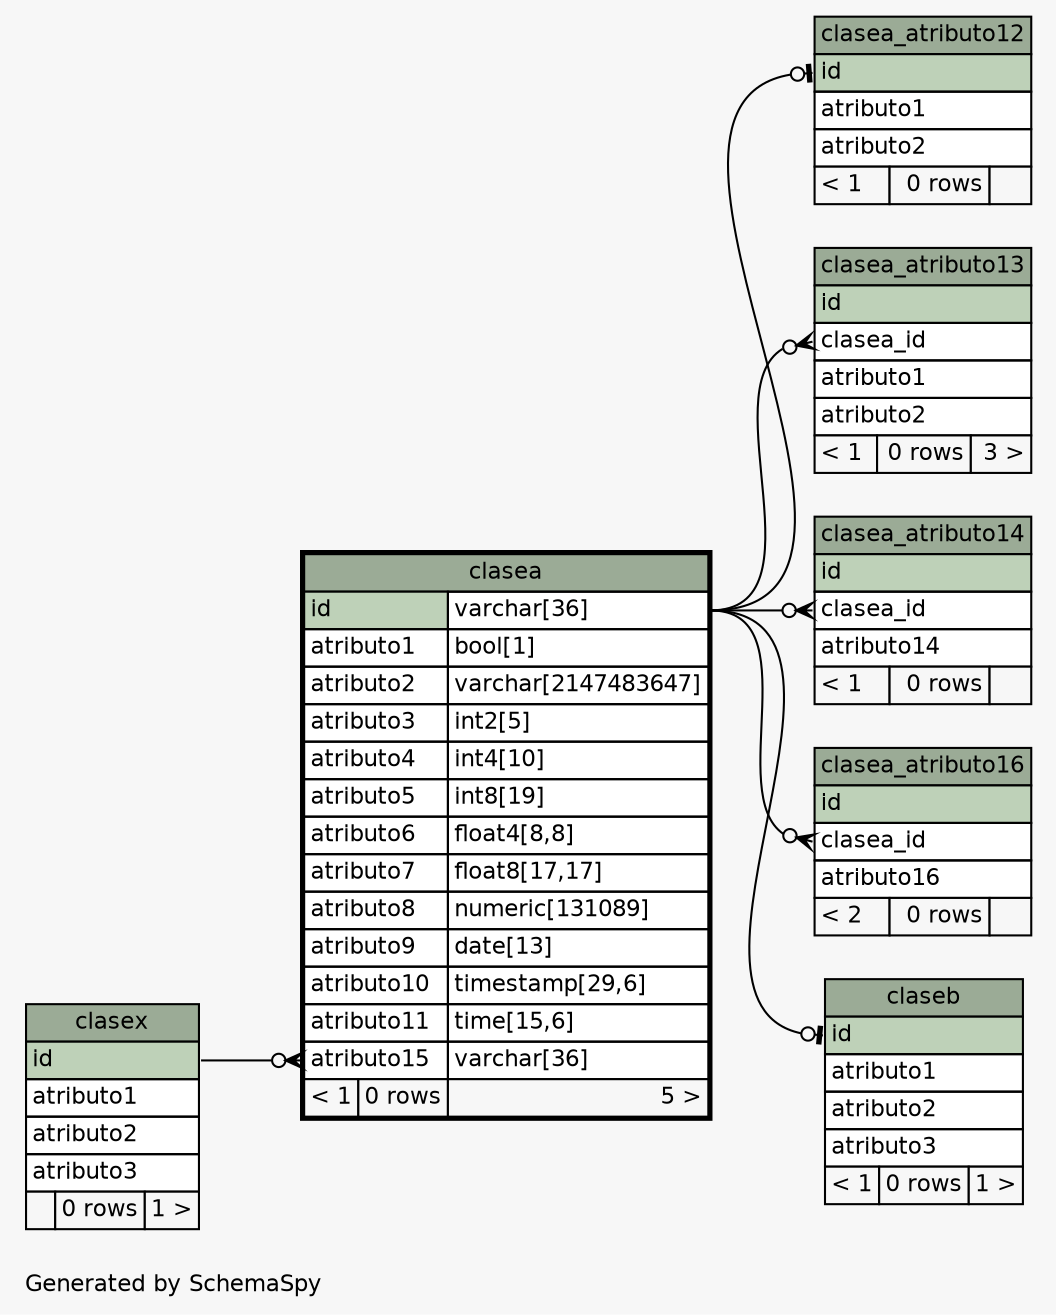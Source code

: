 // dot 2.38.0 on Windows 10 10.0
// SchemaSpy rev 590
digraph "oneDegreeRelationshipsDiagram" {
  graph [
    rankdir="RL"
    bgcolor="#f7f7f7"
    label="\nGenerated by SchemaSpy"
    labeljust="l"
    nodesep="0.18"
    ranksep="0.46"
    fontname="Helvetica"
    fontsize="11"
  ];
  node [
    fontname="Helvetica"
    fontsize="11"
    shape="plaintext"
  ];
  edge [
    arrowsize="0.8"
  ];
  "clasea":"atributo15":w -> "clasex":"id":e [arrowhead=none dir=back arrowtail=crowodot];
  "clasea_atributo12":"id":w -> "clasea":"id.type":e [arrowhead=none dir=back arrowtail=teeodot];
  "clasea_atributo13":"clasea_id":w -> "clasea":"id.type":e [arrowhead=none dir=back arrowtail=crowodot];
  "clasea_atributo14":"clasea_id":w -> "clasea":"id.type":e [arrowhead=none dir=back arrowtail=crowodot];
  "clasea_atributo16":"clasea_id":w -> "clasea":"id.type":e [arrowhead=none dir=back arrowtail=crowodot];
  "claseb":"id":w -> "clasea":"id.type":e [arrowhead=none dir=back arrowtail=teeodot];
  "clasea" [
    label=<
    <TABLE BORDER="2" CELLBORDER="1" CELLSPACING="0" BGCOLOR="#ffffff">
      <TR><TD COLSPAN="3" BGCOLOR="#9bab96" ALIGN="CENTER">clasea</TD></TR>
      <TR><TD PORT="id" COLSPAN="2" BGCOLOR="#bed1b8" ALIGN="LEFT">id</TD><TD PORT="id.type" ALIGN="LEFT">varchar[36]</TD></TR>
      <TR><TD PORT="atributo1" COLSPAN="2" ALIGN="LEFT">atributo1</TD><TD PORT="atributo1.type" ALIGN="LEFT">bool[1]</TD></TR>
      <TR><TD PORT="atributo2" COLSPAN="2" ALIGN="LEFT">atributo2</TD><TD PORT="atributo2.type" ALIGN="LEFT">varchar[2147483647]</TD></TR>
      <TR><TD PORT="atributo3" COLSPAN="2" ALIGN="LEFT">atributo3</TD><TD PORT="atributo3.type" ALIGN="LEFT">int2[5]</TD></TR>
      <TR><TD PORT="atributo4" COLSPAN="2" ALIGN="LEFT">atributo4</TD><TD PORT="atributo4.type" ALIGN="LEFT">int4[10]</TD></TR>
      <TR><TD PORT="atributo5" COLSPAN="2" ALIGN="LEFT">atributo5</TD><TD PORT="atributo5.type" ALIGN="LEFT">int8[19]</TD></TR>
      <TR><TD PORT="atributo6" COLSPAN="2" ALIGN="LEFT">atributo6</TD><TD PORT="atributo6.type" ALIGN="LEFT">float4[8,8]</TD></TR>
      <TR><TD PORT="atributo7" COLSPAN="2" ALIGN="LEFT">atributo7</TD><TD PORT="atributo7.type" ALIGN="LEFT">float8[17,17]</TD></TR>
      <TR><TD PORT="atributo8" COLSPAN="2" ALIGN="LEFT">atributo8</TD><TD PORT="atributo8.type" ALIGN="LEFT">numeric[131089]</TD></TR>
      <TR><TD PORT="atributo9" COLSPAN="2" ALIGN="LEFT">atributo9</TD><TD PORT="atributo9.type" ALIGN="LEFT">date[13]</TD></TR>
      <TR><TD PORT="atributo10" COLSPAN="2" ALIGN="LEFT">atributo10</TD><TD PORT="atributo10.type" ALIGN="LEFT">timestamp[29,6]</TD></TR>
      <TR><TD PORT="atributo11" COLSPAN="2" ALIGN="LEFT">atributo11</TD><TD PORT="atributo11.type" ALIGN="LEFT">time[15,6]</TD></TR>
      <TR><TD PORT="atributo15" COLSPAN="2" ALIGN="LEFT">atributo15</TD><TD PORT="atributo15.type" ALIGN="LEFT">varchar[36]</TD></TR>
      <TR><TD ALIGN="LEFT" BGCOLOR="#f7f7f7">&lt; 1</TD><TD ALIGN="RIGHT" BGCOLOR="#f7f7f7">0 rows</TD><TD ALIGN="RIGHT" BGCOLOR="#f7f7f7">5 &gt;</TD></TR>
    </TABLE>>
    URL="clasea.html"
    tooltip="clasea"
  ];
  "clasea_atributo12" [
    label=<
    <TABLE BORDER="0" CELLBORDER="1" CELLSPACING="0" BGCOLOR="#ffffff">
      <TR><TD COLSPAN="3" BGCOLOR="#9bab96" ALIGN="CENTER">clasea_atributo12</TD></TR>
      <TR><TD PORT="id" COLSPAN="3" BGCOLOR="#bed1b8" ALIGN="LEFT">id</TD></TR>
      <TR><TD PORT="atributo1" COLSPAN="3" ALIGN="LEFT">atributo1</TD></TR>
      <TR><TD PORT="atributo2" COLSPAN="3" ALIGN="LEFT">atributo2</TD></TR>
      <TR><TD ALIGN="LEFT" BGCOLOR="#f7f7f7">&lt; 1</TD><TD ALIGN="RIGHT" BGCOLOR="#f7f7f7">0 rows</TD><TD ALIGN="RIGHT" BGCOLOR="#f7f7f7">  </TD></TR>
    </TABLE>>
    URL="clasea_atributo12.html"
    tooltip="clasea_atributo12"
  ];
  "clasea_atributo13" [
    label=<
    <TABLE BORDER="0" CELLBORDER="1" CELLSPACING="0" BGCOLOR="#ffffff">
      <TR><TD COLSPAN="3" BGCOLOR="#9bab96" ALIGN="CENTER">clasea_atributo13</TD></TR>
      <TR><TD PORT="id" COLSPAN="3" BGCOLOR="#bed1b8" ALIGN="LEFT">id</TD></TR>
      <TR><TD PORT="clasea_id" COLSPAN="3" ALIGN="LEFT">clasea_id</TD></TR>
      <TR><TD PORT="atributo1" COLSPAN="3" ALIGN="LEFT">atributo1</TD></TR>
      <TR><TD PORT="atributo2" COLSPAN="3" ALIGN="LEFT">atributo2</TD></TR>
      <TR><TD ALIGN="LEFT" BGCOLOR="#f7f7f7">&lt; 1</TD><TD ALIGN="RIGHT" BGCOLOR="#f7f7f7">0 rows</TD><TD ALIGN="RIGHT" BGCOLOR="#f7f7f7">3 &gt;</TD></TR>
    </TABLE>>
    URL="clasea_atributo13.html"
    tooltip="clasea_atributo13"
  ];
  "clasea_atributo14" [
    label=<
    <TABLE BORDER="0" CELLBORDER="1" CELLSPACING="0" BGCOLOR="#ffffff">
      <TR><TD COLSPAN="3" BGCOLOR="#9bab96" ALIGN="CENTER">clasea_atributo14</TD></TR>
      <TR><TD PORT="id" COLSPAN="3" BGCOLOR="#bed1b8" ALIGN="LEFT">id</TD></TR>
      <TR><TD PORT="clasea_id" COLSPAN="3" ALIGN="LEFT">clasea_id</TD></TR>
      <TR><TD PORT="atributo14" COLSPAN="3" ALIGN="LEFT">atributo14</TD></TR>
      <TR><TD ALIGN="LEFT" BGCOLOR="#f7f7f7">&lt; 1</TD><TD ALIGN="RIGHT" BGCOLOR="#f7f7f7">0 rows</TD><TD ALIGN="RIGHT" BGCOLOR="#f7f7f7">  </TD></TR>
    </TABLE>>
    URL="clasea_atributo14.html"
    tooltip="clasea_atributo14"
  ];
  "clasea_atributo16" [
    label=<
    <TABLE BORDER="0" CELLBORDER="1" CELLSPACING="0" BGCOLOR="#ffffff">
      <TR><TD COLSPAN="3" BGCOLOR="#9bab96" ALIGN="CENTER">clasea_atributo16</TD></TR>
      <TR><TD PORT="id" COLSPAN="3" BGCOLOR="#bed1b8" ALIGN="LEFT">id</TD></TR>
      <TR><TD PORT="clasea_id" COLSPAN="3" ALIGN="LEFT">clasea_id</TD></TR>
      <TR><TD PORT="atributo16" COLSPAN="3" ALIGN="LEFT">atributo16</TD></TR>
      <TR><TD ALIGN="LEFT" BGCOLOR="#f7f7f7">&lt; 2</TD><TD ALIGN="RIGHT" BGCOLOR="#f7f7f7">0 rows</TD><TD ALIGN="RIGHT" BGCOLOR="#f7f7f7">  </TD></TR>
    </TABLE>>
    URL="clasea_atributo16.html"
    tooltip="clasea_atributo16"
  ];
  "claseb" [
    label=<
    <TABLE BORDER="0" CELLBORDER="1" CELLSPACING="0" BGCOLOR="#ffffff">
      <TR><TD COLSPAN="3" BGCOLOR="#9bab96" ALIGN="CENTER">claseb</TD></TR>
      <TR><TD PORT="id" COLSPAN="3" BGCOLOR="#bed1b8" ALIGN="LEFT">id</TD></TR>
      <TR><TD PORT="atributo1" COLSPAN="3" ALIGN="LEFT">atributo1</TD></TR>
      <TR><TD PORT="atributo2" COLSPAN="3" ALIGN="LEFT">atributo2</TD></TR>
      <TR><TD PORT="atributo3" COLSPAN="3" ALIGN="LEFT">atributo3</TD></TR>
      <TR><TD ALIGN="LEFT" BGCOLOR="#f7f7f7">&lt; 1</TD><TD ALIGN="RIGHT" BGCOLOR="#f7f7f7">0 rows</TD><TD ALIGN="RIGHT" BGCOLOR="#f7f7f7">1 &gt;</TD></TR>
    </TABLE>>
    URL="claseb.html"
    tooltip="claseb"
  ];
  "clasex" [
    label=<
    <TABLE BORDER="0" CELLBORDER="1" CELLSPACING="0" BGCOLOR="#ffffff">
      <TR><TD COLSPAN="3" BGCOLOR="#9bab96" ALIGN="CENTER">clasex</TD></TR>
      <TR><TD PORT="id" COLSPAN="3" BGCOLOR="#bed1b8" ALIGN="LEFT">id</TD></TR>
      <TR><TD PORT="atributo1" COLSPAN="3" ALIGN="LEFT">atributo1</TD></TR>
      <TR><TD PORT="atributo2" COLSPAN="3" ALIGN="LEFT">atributo2</TD></TR>
      <TR><TD PORT="atributo3" COLSPAN="3" ALIGN="LEFT">atributo3</TD></TR>
      <TR><TD ALIGN="LEFT" BGCOLOR="#f7f7f7">  </TD><TD ALIGN="RIGHT" BGCOLOR="#f7f7f7">0 rows</TD><TD ALIGN="RIGHT" BGCOLOR="#f7f7f7">1 &gt;</TD></TR>
    </TABLE>>
    URL="clasex.html"
    tooltip="clasex"
  ];
}
